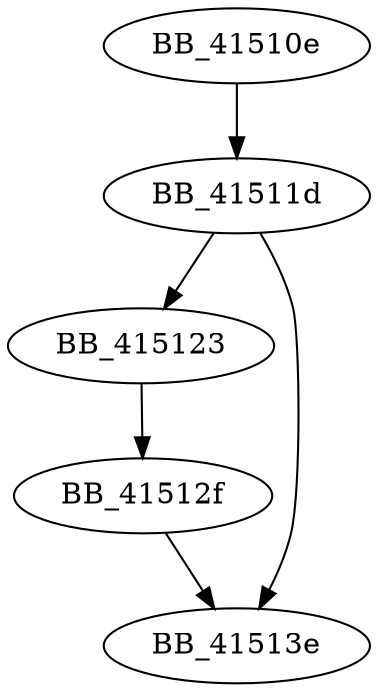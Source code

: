 DiGraph ___set_flsgetvalue{
BB_41510e->BB_41511d
BB_41511d->BB_415123
BB_41511d->BB_41513e
BB_415123->BB_41512f
BB_41512f->BB_41513e
}
